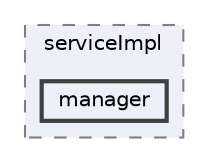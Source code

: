 digraph "repository/ivr/src/main/java/com/sterlite/cal/ivr/serviceImpl/manager"
{
 // LATEX_PDF_SIZE
  bgcolor="transparent";
  edge [fontname=Helvetica,fontsize=10,labelfontname=Helvetica,labelfontsize=10];
  node [fontname=Helvetica,fontsize=10,shape=box,height=0.2,width=0.4];
  compound=true
  subgraph clusterdir_fe34002804150309aad942c6fa9575fb {
    graph [ bgcolor="#edf0f7", pencolor="grey50", label="serviceImpl", fontname=Helvetica,fontsize=10 style="filled,dashed", URL="dir_fe34002804150309aad942c6fa9575fb.html",tooltip=""]
  dir_e027d60e175c6d2304e32d8d12924d88 [label="manager", fillcolor="#edf0f7", color="grey25", style="filled,bold", URL="dir_e027d60e175c6d2304e32d8d12924d88.html",tooltip=""];
  }
}
